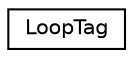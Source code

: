 digraph G
{
  edge [fontname="Helvetica",fontsize="10",labelfontname="Helvetica",labelfontsize="10"];
  node [fontname="Helvetica",fontsize="10",shape=record];
  rankdir=LR;
  Node1 [label="LoopTag",height=0.2,width=0.4,color="black", fillcolor="white", style="filled",URL="$d7/dc6/structLoopTag.html"];
}
